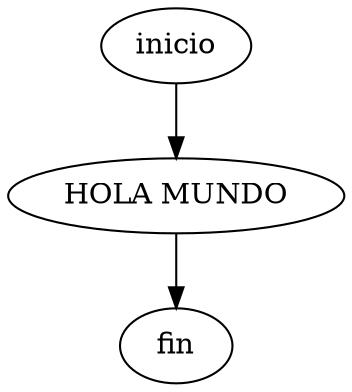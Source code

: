 digraph G {
    inicio[shape=ellipse, label="inicio"]
    hola_mundo[shape=ellipse, label="HOLA MUNDO"]
    fin[ shape=ellipse, label="fin"]

    inicio -> hola_mundo
    hola_mundo -> fin
}